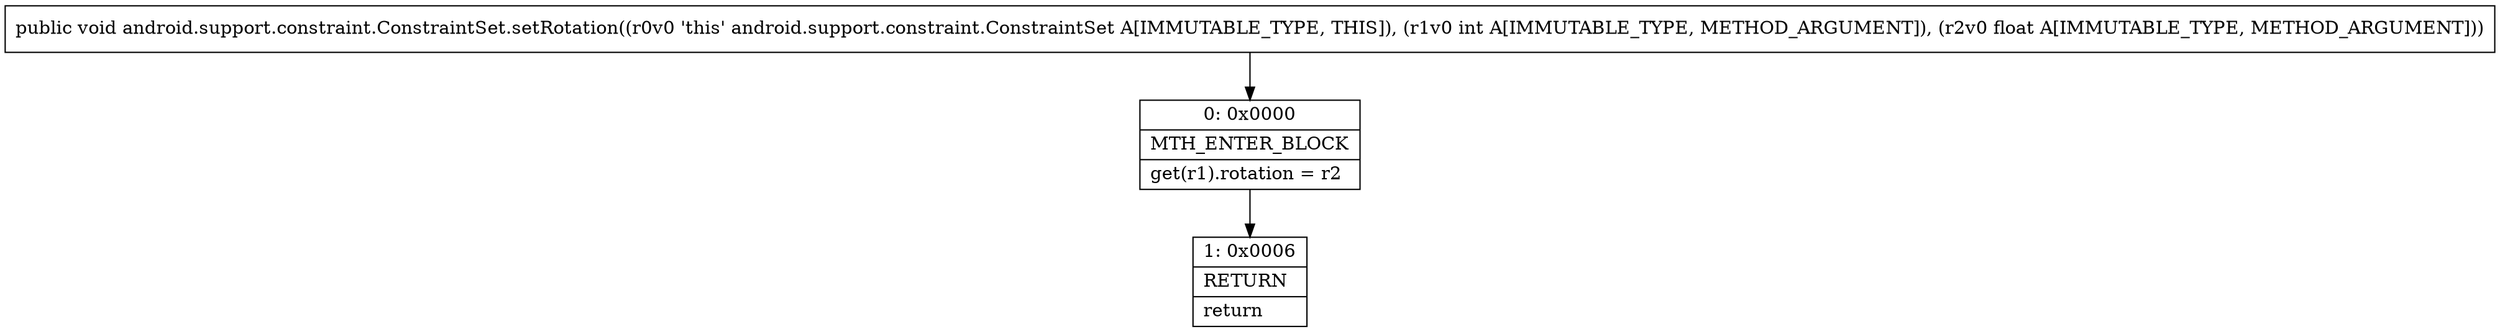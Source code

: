 digraph "CFG forandroid.support.constraint.ConstraintSet.setRotation(IF)V" {
Node_0 [shape=record,label="{0\:\ 0x0000|MTH_ENTER_BLOCK\l|get(r1).rotation = r2\l}"];
Node_1 [shape=record,label="{1\:\ 0x0006|RETURN\l|return\l}"];
MethodNode[shape=record,label="{public void android.support.constraint.ConstraintSet.setRotation((r0v0 'this' android.support.constraint.ConstraintSet A[IMMUTABLE_TYPE, THIS]), (r1v0 int A[IMMUTABLE_TYPE, METHOD_ARGUMENT]), (r2v0 float A[IMMUTABLE_TYPE, METHOD_ARGUMENT])) }"];
MethodNode -> Node_0;
Node_0 -> Node_1;
}

